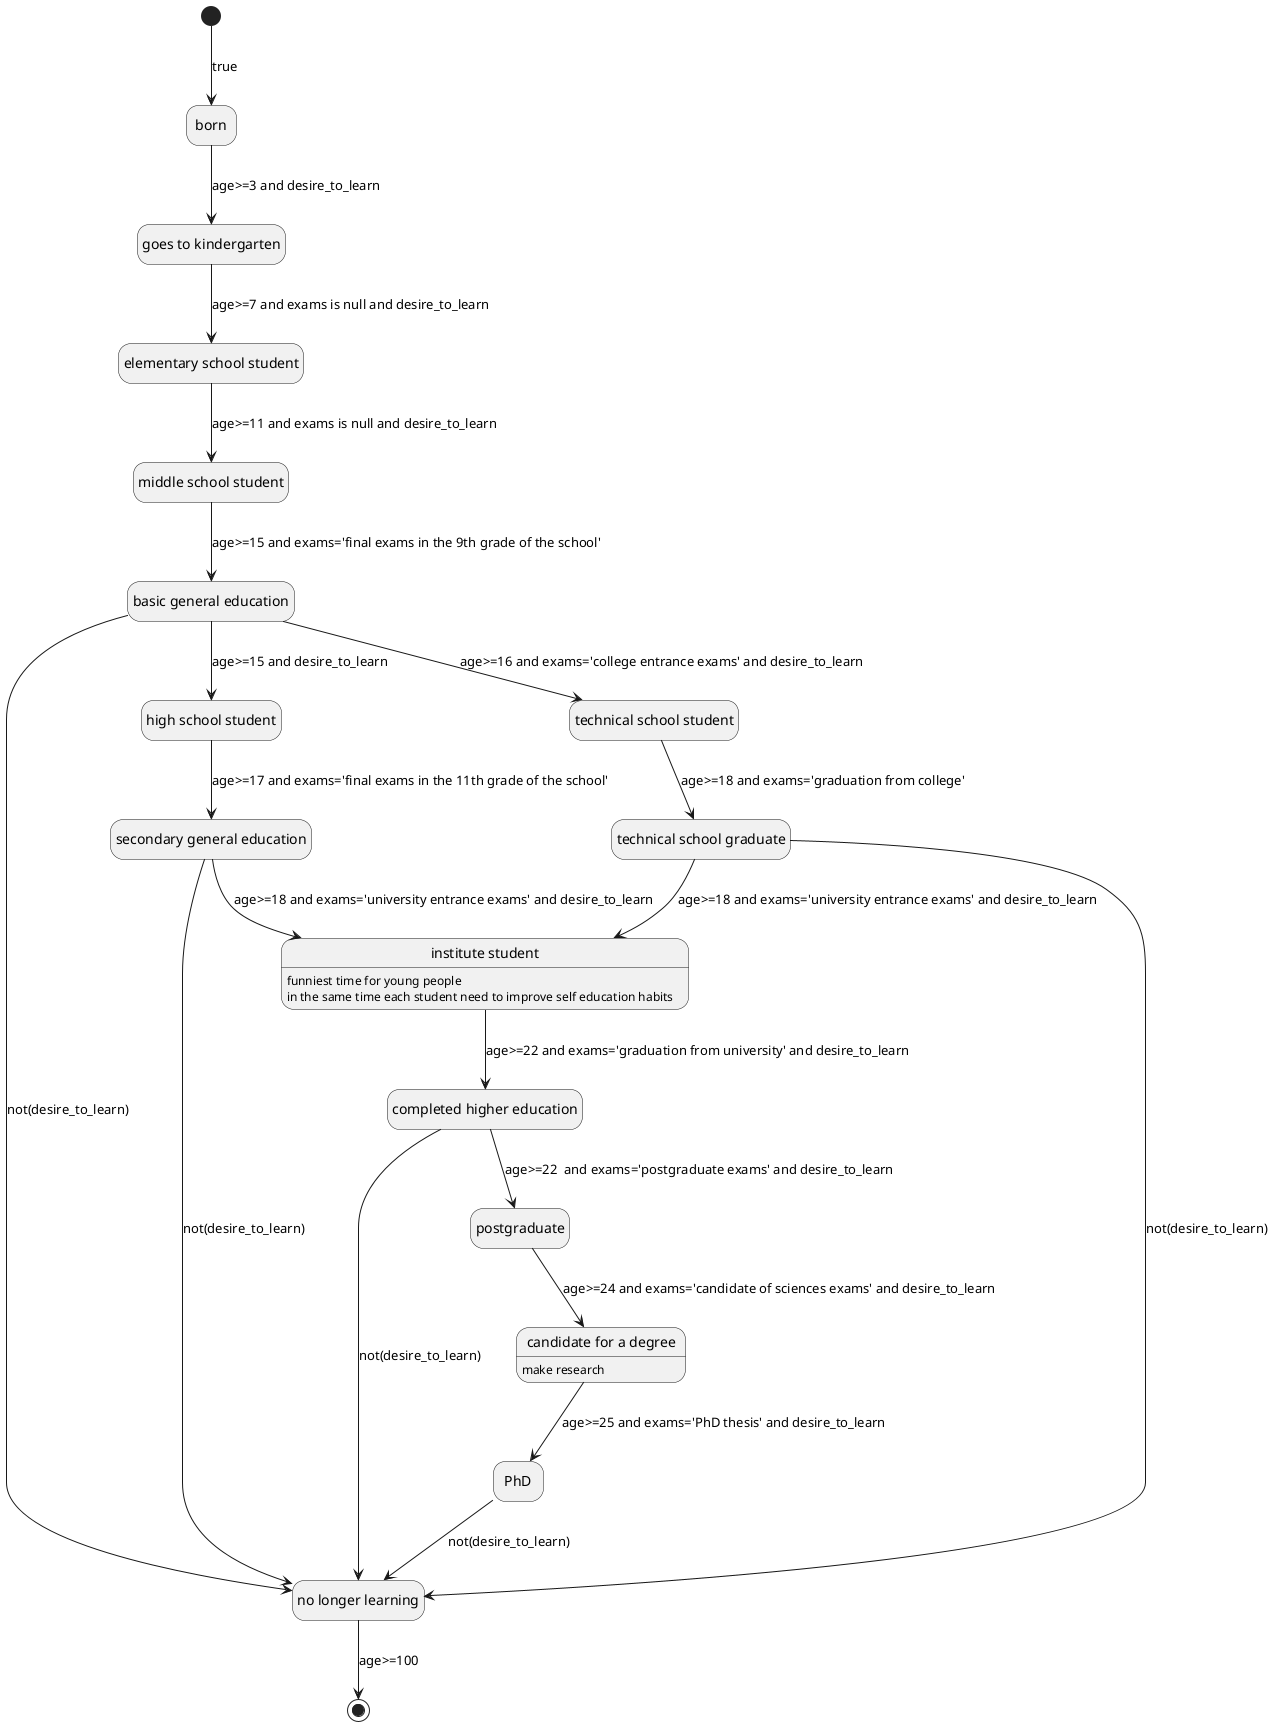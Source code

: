 @startuml
hide empty description
state "high school student" as 5
state "middle school student" as 3
state "basic general education" as 4
state "secondary general education" as 6
state "postgraduate" as 11
state "born" as 0
state "candidate for a degree" as 12
state "technical school graduate" as 8
state "institute student" as 9
state "PhD" as 13
state "no longer learning" as 14
state "goes to kindergarten" as 1
state "completed higher education" as 10
state "elementary school student" as 2
state "technical school student" as 7
9 : funniest time for young people
9 : in the same time each student need to improve self education habits
12 : make research
[*] --> 0 : true
0 --> 1 : age>=3 and desire_to_learn
1 --> 2 : age>=7 and exams is null and desire_to_learn
2 --> 3 : age>=11 and exams is null and desire_to_learn
3 --> 4 : age>=15 and exams='final exams in the 9th grade of the school'
4 --> 5 : age>=15 and desire_to_learn
5 --> 6 : age>=17 and exams='final exams in the 11th grade of the school'
4 --> 7 : age>=16 and exams='college entrance exams' and desire_to_learn
7 --> 8 : age>=18 and exams='graduation from college'
6 --> 9 : age>=18 and exams='university entrance exams' and desire_to_learn
8 --> 9 : age>=18 and exams='university entrance exams' and desire_to_learn
9 --> 10 : age>=22 and exams='graduation from university' and desire_to_learn
10 --> 11 : age>=22  and exams='postgraduate exams' and desire_to_learn
11 --> 12 : age>=24 and exams='candidate of sciences exams' and desire_to_learn
12 --> 13 : age>=25 and exams='PhD thesis' and desire_to_learn
4 --> 14 : not(desire_to_learn)
6 --> 14 : not(desire_to_learn)
8 --> 14 : not(desire_to_learn)
10 --> 14 : not(desire_to_learn)
13 --> 14 : not(desire_to_learn)
14 --> [*] : age>=100
@enduml